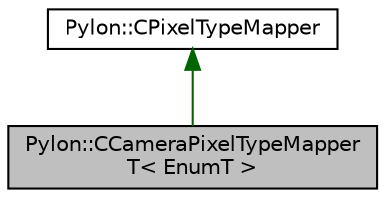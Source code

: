 digraph "Pylon::CCameraPixelTypeMapperT&lt; EnumT &gt;"
{
  edge [fontname="Helvetica",fontsize="10",labelfontname="Helvetica",labelfontsize="10"];
  node [fontname="Helvetica",fontsize="10",shape=record];
  Node1 [label="Pylon::CCameraPixelTypeMapper\lT\< EnumT \>",height=0.2,width=0.4,color="black", fillcolor="grey75", style="filled", fontcolor="black"];
  Node2 -> Node1 [dir="back",color="darkgreen",fontsize="10",style="solid",fontname="Helvetica"];
  Node2 [label="Pylon::CPixelTypeMapper",height=0.2,width=0.4,color="black", fillcolor="white", style="filled",URL="$class_pylon_1_1_c_pixel_type_mapper.html",tooltip="A simple pixeltypemapper (maps device specific pixelformats read from device-node map to pylon pixelt..."];
}
